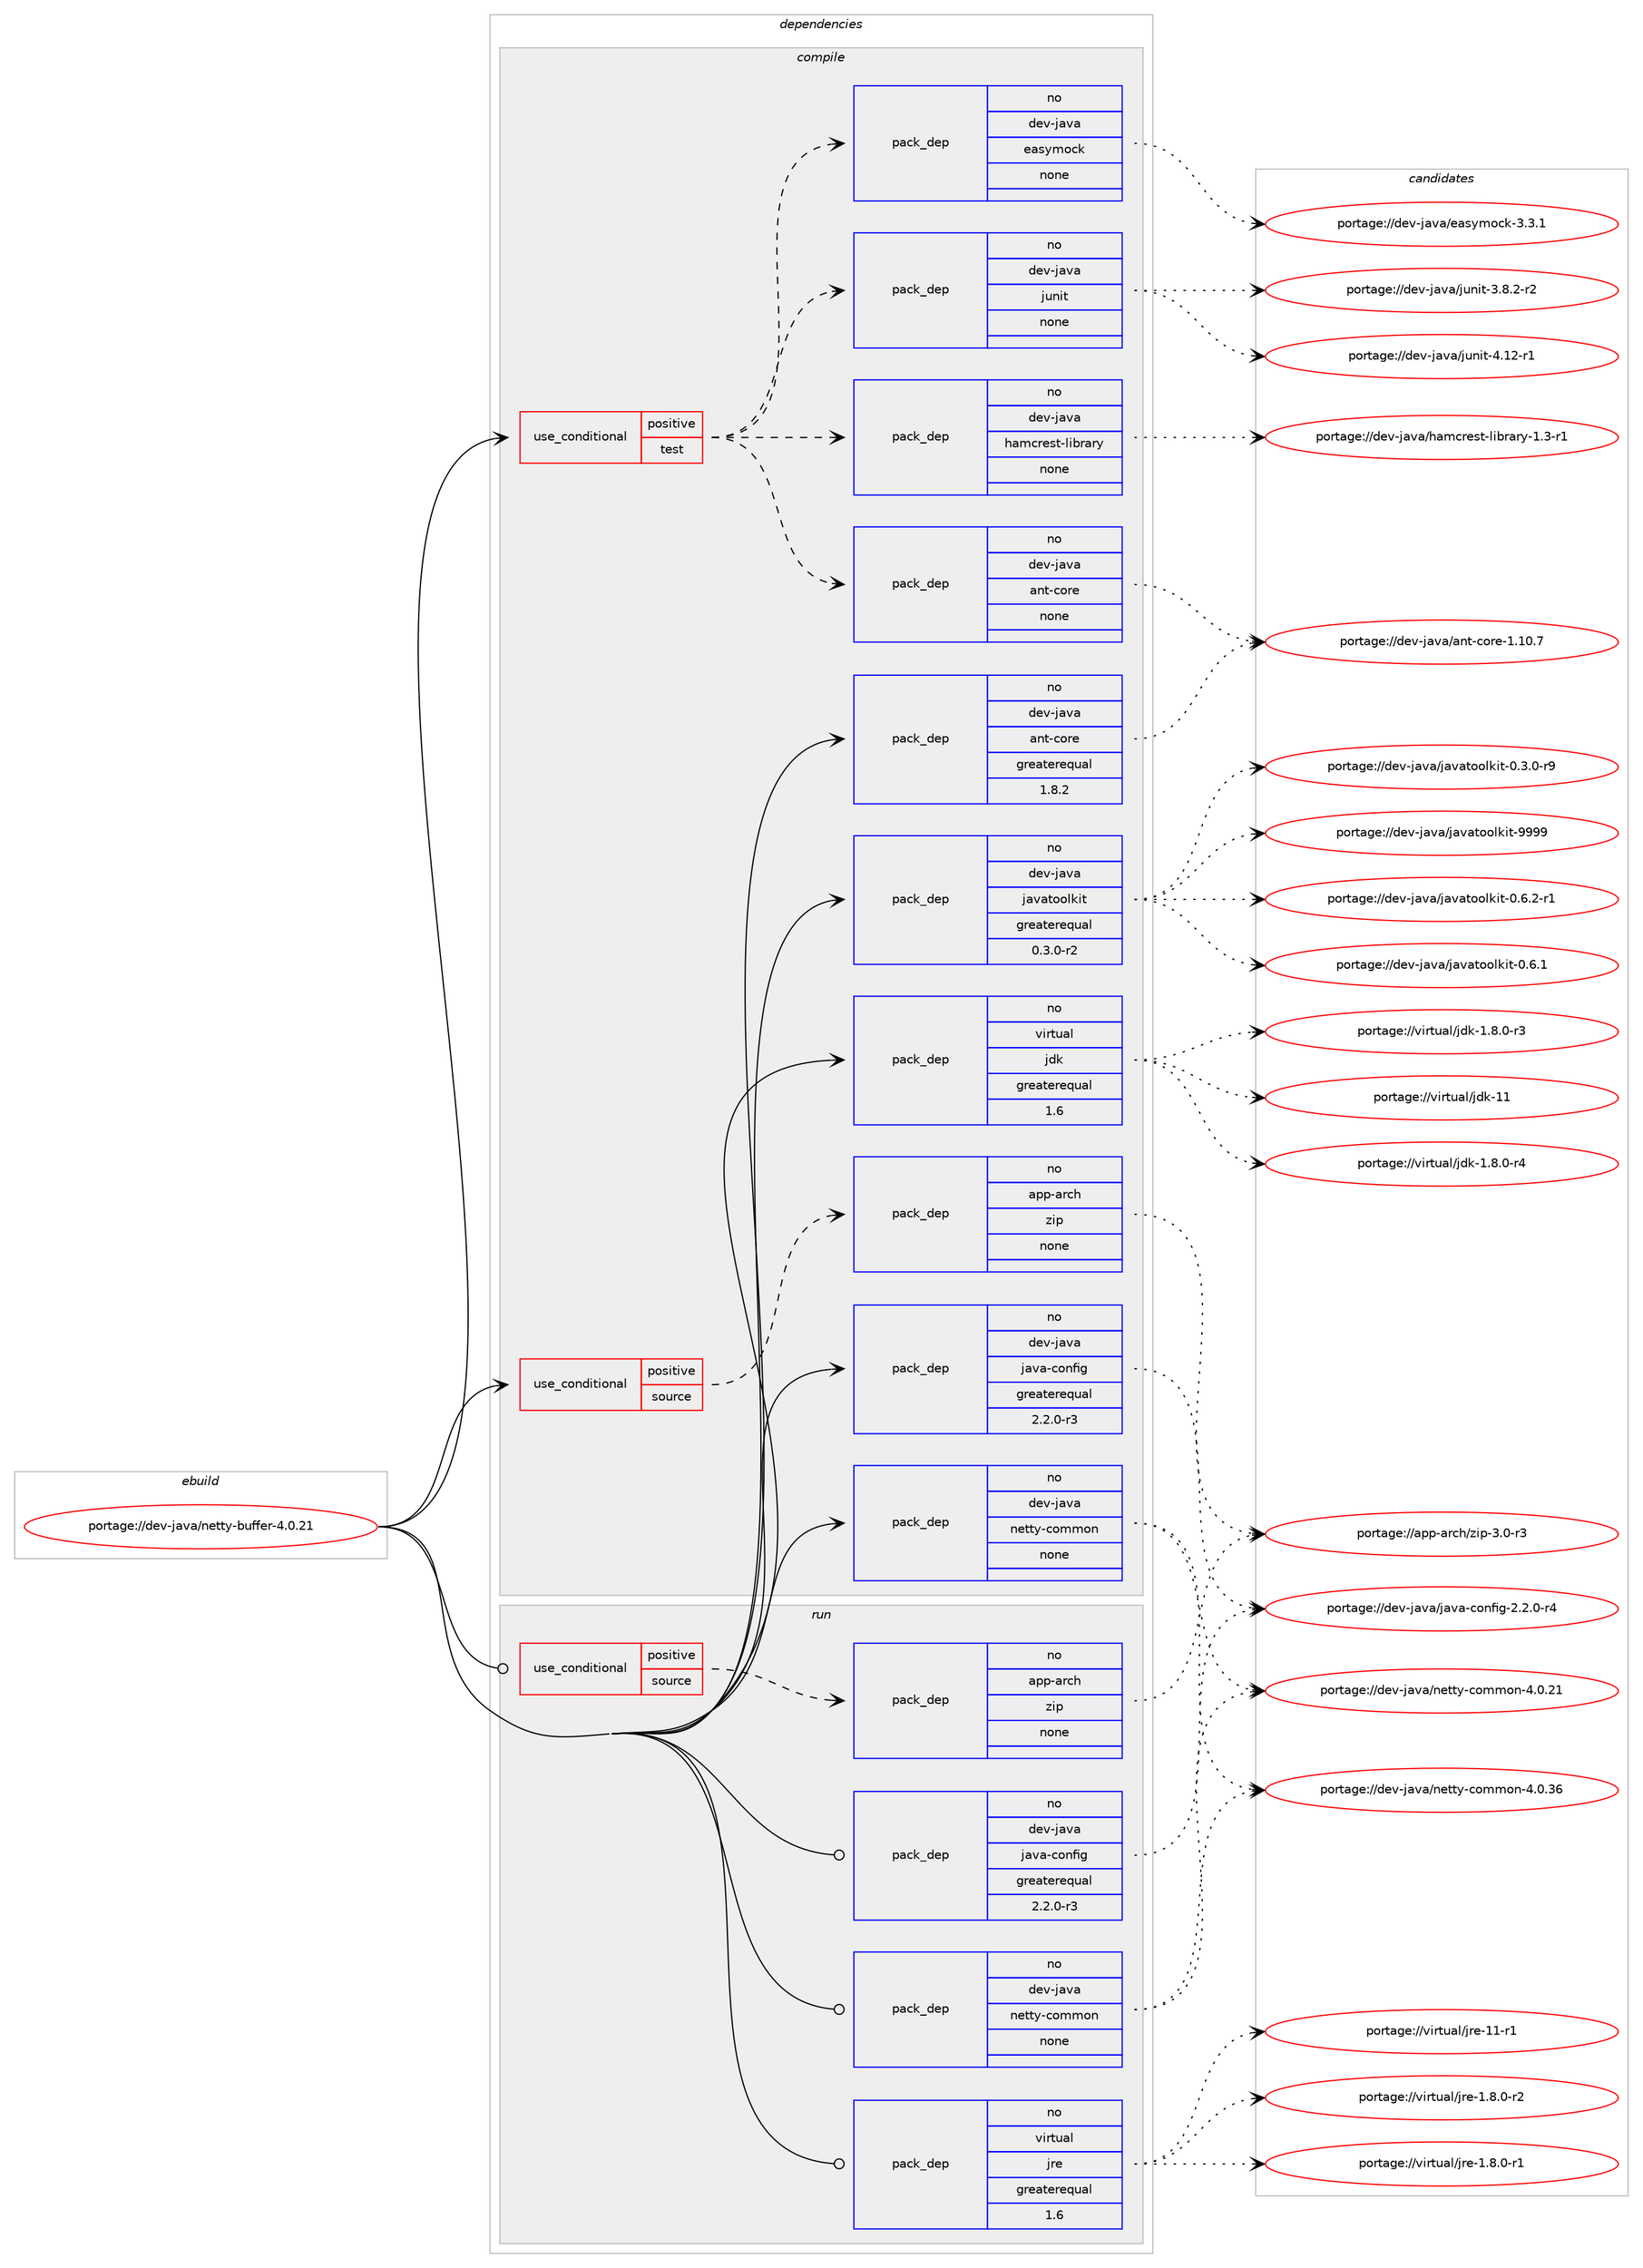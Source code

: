 digraph prolog {

# *************
# Graph options
# *************

newrank=true;
concentrate=true;
compound=true;
graph [rankdir=LR,fontname=Helvetica,fontsize=10,ranksep=1.5];#, ranksep=2.5, nodesep=0.2];
edge  [arrowhead=vee];
node  [fontname=Helvetica,fontsize=10];

# **********
# The ebuild
# **********

subgraph cluster_leftcol {
color=gray;
label=<<i>ebuild</i>>;
id [label="portage://dev-java/netty-buffer-4.0.21", color=red, width=4, href="../dev-java/netty-buffer-4.0.21.svg"];
}

# ****************
# The dependencies
# ****************

subgraph cluster_midcol {
color=gray;
label=<<i>dependencies</i>>;
subgraph cluster_compile {
fillcolor="#eeeeee";
style=filled;
label=<<i>compile</i>>;
subgraph cond129500 {
dependency527834 [label=<<TABLE BORDER="0" CELLBORDER="1" CELLSPACING="0" CELLPADDING="4"><TR><TD ROWSPAN="3" CELLPADDING="10">use_conditional</TD></TR><TR><TD>positive</TD></TR><TR><TD>source</TD></TR></TABLE>>, shape=none, color=red];
subgraph pack392724 {
dependency527835 [label=<<TABLE BORDER="0" CELLBORDER="1" CELLSPACING="0" CELLPADDING="4" WIDTH="220"><TR><TD ROWSPAN="6" CELLPADDING="30">pack_dep</TD></TR><TR><TD WIDTH="110">no</TD></TR><TR><TD>app-arch</TD></TR><TR><TD>zip</TD></TR><TR><TD>none</TD></TR><TR><TD></TD></TR></TABLE>>, shape=none, color=blue];
}
dependency527834:e -> dependency527835:w [weight=20,style="dashed",arrowhead="vee"];
}
id:e -> dependency527834:w [weight=20,style="solid",arrowhead="vee"];
subgraph cond129501 {
dependency527836 [label=<<TABLE BORDER="0" CELLBORDER="1" CELLSPACING="0" CELLPADDING="4"><TR><TD ROWSPAN="3" CELLPADDING="10">use_conditional</TD></TR><TR><TD>positive</TD></TR><TR><TD>test</TD></TR></TABLE>>, shape=none, color=red];
subgraph pack392725 {
dependency527837 [label=<<TABLE BORDER="0" CELLBORDER="1" CELLSPACING="0" CELLPADDING="4" WIDTH="220"><TR><TD ROWSPAN="6" CELLPADDING="30">pack_dep</TD></TR><TR><TD WIDTH="110">no</TD></TR><TR><TD>dev-java</TD></TR><TR><TD>ant-core</TD></TR><TR><TD>none</TD></TR><TR><TD></TD></TR></TABLE>>, shape=none, color=blue];
}
dependency527836:e -> dependency527837:w [weight=20,style="dashed",arrowhead="vee"];
subgraph pack392726 {
dependency527838 [label=<<TABLE BORDER="0" CELLBORDER="1" CELLSPACING="0" CELLPADDING="4" WIDTH="220"><TR><TD ROWSPAN="6" CELLPADDING="30">pack_dep</TD></TR><TR><TD WIDTH="110">no</TD></TR><TR><TD>dev-java</TD></TR><TR><TD>easymock</TD></TR><TR><TD>none</TD></TR><TR><TD></TD></TR></TABLE>>, shape=none, color=blue];
}
dependency527836:e -> dependency527838:w [weight=20,style="dashed",arrowhead="vee"];
subgraph pack392727 {
dependency527839 [label=<<TABLE BORDER="0" CELLBORDER="1" CELLSPACING="0" CELLPADDING="4" WIDTH="220"><TR><TD ROWSPAN="6" CELLPADDING="30">pack_dep</TD></TR><TR><TD WIDTH="110">no</TD></TR><TR><TD>dev-java</TD></TR><TR><TD>hamcrest-library</TD></TR><TR><TD>none</TD></TR><TR><TD></TD></TR></TABLE>>, shape=none, color=blue];
}
dependency527836:e -> dependency527839:w [weight=20,style="dashed",arrowhead="vee"];
subgraph pack392728 {
dependency527840 [label=<<TABLE BORDER="0" CELLBORDER="1" CELLSPACING="0" CELLPADDING="4" WIDTH="220"><TR><TD ROWSPAN="6" CELLPADDING="30">pack_dep</TD></TR><TR><TD WIDTH="110">no</TD></TR><TR><TD>dev-java</TD></TR><TR><TD>junit</TD></TR><TR><TD>none</TD></TR><TR><TD></TD></TR></TABLE>>, shape=none, color=blue];
}
dependency527836:e -> dependency527840:w [weight=20,style="dashed",arrowhead="vee"];
}
id:e -> dependency527836:w [weight=20,style="solid",arrowhead="vee"];
subgraph pack392729 {
dependency527841 [label=<<TABLE BORDER="0" CELLBORDER="1" CELLSPACING="0" CELLPADDING="4" WIDTH="220"><TR><TD ROWSPAN="6" CELLPADDING="30">pack_dep</TD></TR><TR><TD WIDTH="110">no</TD></TR><TR><TD>dev-java</TD></TR><TR><TD>ant-core</TD></TR><TR><TD>greaterequal</TD></TR><TR><TD>1.8.2</TD></TR></TABLE>>, shape=none, color=blue];
}
id:e -> dependency527841:w [weight=20,style="solid",arrowhead="vee"];
subgraph pack392730 {
dependency527842 [label=<<TABLE BORDER="0" CELLBORDER="1" CELLSPACING="0" CELLPADDING="4" WIDTH="220"><TR><TD ROWSPAN="6" CELLPADDING="30">pack_dep</TD></TR><TR><TD WIDTH="110">no</TD></TR><TR><TD>dev-java</TD></TR><TR><TD>java-config</TD></TR><TR><TD>greaterequal</TD></TR><TR><TD>2.2.0-r3</TD></TR></TABLE>>, shape=none, color=blue];
}
id:e -> dependency527842:w [weight=20,style="solid",arrowhead="vee"];
subgraph pack392731 {
dependency527843 [label=<<TABLE BORDER="0" CELLBORDER="1" CELLSPACING="0" CELLPADDING="4" WIDTH="220"><TR><TD ROWSPAN="6" CELLPADDING="30">pack_dep</TD></TR><TR><TD WIDTH="110">no</TD></TR><TR><TD>dev-java</TD></TR><TR><TD>javatoolkit</TD></TR><TR><TD>greaterequal</TD></TR><TR><TD>0.3.0-r2</TD></TR></TABLE>>, shape=none, color=blue];
}
id:e -> dependency527843:w [weight=20,style="solid",arrowhead="vee"];
subgraph pack392732 {
dependency527844 [label=<<TABLE BORDER="0" CELLBORDER="1" CELLSPACING="0" CELLPADDING="4" WIDTH="220"><TR><TD ROWSPAN="6" CELLPADDING="30">pack_dep</TD></TR><TR><TD WIDTH="110">no</TD></TR><TR><TD>dev-java</TD></TR><TR><TD>netty-common</TD></TR><TR><TD>none</TD></TR><TR><TD></TD></TR></TABLE>>, shape=none, color=blue];
}
id:e -> dependency527844:w [weight=20,style="solid",arrowhead="vee"];
subgraph pack392733 {
dependency527845 [label=<<TABLE BORDER="0" CELLBORDER="1" CELLSPACING="0" CELLPADDING="4" WIDTH="220"><TR><TD ROWSPAN="6" CELLPADDING="30">pack_dep</TD></TR><TR><TD WIDTH="110">no</TD></TR><TR><TD>virtual</TD></TR><TR><TD>jdk</TD></TR><TR><TD>greaterequal</TD></TR><TR><TD>1.6</TD></TR></TABLE>>, shape=none, color=blue];
}
id:e -> dependency527845:w [weight=20,style="solid",arrowhead="vee"];
}
subgraph cluster_compileandrun {
fillcolor="#eeeeee";
style=filled;
label=<<i>compile and run</i>>;
}
subgraph cluster_run {
fillcolor="#eeeeee";
style=filled;
label=<<i>run</i>>;
subgraph cond129502 {
dependency527846 [label=<<TABLE BORDER="0" CELLBORDER="1" CELLSPACING="0" CELLPADDING="4"><TR><TD ROWSPAN="3" CELLPADDING="10">use_conditional</TD></TR><TR><TD>positive</TD></TR><TR><TD>source</TD></TR></TABLE>>, shape=none, color=red];
subgraph pack392734 {
dependency527847 [label=<<TABLE BORDER="0" CELLBORDER="1" CELLSPACING="0" CELLPADDING="4" WIDTH="220"><TR><TD ROWSPAN="6" CELLPADDING="30">pack_dep</TD></TR><TR><TD WIDTH="110">no</TD></TR><TR><TD>app-arch</TD></TR><TR><TD>zip</TD></TR><TR><TD>none</TD></TR><TR><TD></TD></TR></TABLE>>, shape=none, color=blue];
}
dependency527846:e -> dependency527847:w [weight=20,style="dashed",arrowhead="vee"];
}
id:e -> dependency527846:w [weight=20,style="solid",arrowhead="odot"];
subgraph pack392735 {
dependency527848 [label=<<TABLE BORDER="0" CELLBORDER="1" CELLSPACING="0" CELLPADDING="4" WIDTH="220"><TR><TD ROWSPAN="6" CELLPADDING="30">pack_dep</TD></TR><TR><TD WIDTH="110">no</TD></TR><TR><TD>dev-java</TD></TR><TR><TD>java-config</TD></TR><TR><TD>greaterequal</TD></TR><TR><TD>2.2.0-r3</TD></TR></TABLE>>, shape=none, color=blue];
}
id:e -> dependency527848:w [weight=20,style="solid",arrowhead="odot"];
subgraph pack392736 {
dependency527849 [label=<<TABLE BORDER="0" CELLBORDER="1" CELLSPACING="0" CELLPADDING="4" WIDTH="220"><TR><TD ROWSPAN="6" CELLPADDING="30">pack_dep</TD></TR><TR><TD WIDTH="110">no</TD></TR><TR><TD>dev-java</TD></TR><TR><TD>netty-common</TD></TR><TR><TD>none</TD></TR><TR><TD></TD></TR></TABLE>>, shape=none, color=blue];
}
id:e -> dependency527849:w [weight=20,style="solid",arrowhead="odot"];
subgraph pack392737 {
dependency527850 [label=<<TABLE BORDER="0" CELLBORDER="1" CELLSPACING="0" CELLPADDING="4" WIDTH="220"><TR><TD ROWSPAN="6" CELLPADDING="30">pack_dep</TD></TR><TR><TD WIDTH="110">no</TD></TR><TR><TD>virtual</TD></TR><TR><TD>jre</TD></TR><TR><TD>greaterequal</TD></TR><TR><TD>1.6</TD></TR></TABLE>>, shape=none, color=blue];
}
id:e -> dependency527850:w [weight=20,style="solid",arrowhead="odot"];
}
}

# **************
# The candidates
# **************

subgraph cluster_choices {
rank=same;
color=gray;
label=<<i>candidates</i>>;

subgraph choice392724 {
color=black;
nodesep=1;
choice9711211245971149910447122105112455146484511451 [label="portage://app-arch/zip-3.0-r3", color=red, width=4,href="../app-arch/zip-3.0-r3.svg"];
dependency527835:e -> choice9711211245971149910447122105112455146484511451:w [style=dotted,weight="100"];
}
subgraph choice392725 {
color=black;
nodesep=1;
choice1001011184510697118974797110116459911111410145494649484655 [label="portage://dev-java/ant-core-1.10.7", color=red, width=4,href="../dev-java/ant-core-1.10.7.svg"];
dependency527837:e -> choice1001011184510697118974797110116459911111410145494649484655:w [style=dotted,weight="100"];
}
subgraph choice392726 {
color=black;
nodesep=1;
choice100101118451069711897471019711512110911199107455146514649 [label="portage://dev-java/easymock-3.3.1", color=red, width=4,href="../dev-java/easymock-3.3.1.svg"];
dependency527838:e -> choice100101118451069711897471019711512110911199107455146514649:w [style=dotted,weight="100"];
}
subgraph choice392727 {
color=black;
nodesep=1;
choice100101118451069711897471049710999114101115116451081059811497114121454946514511449 [label="portage://dev-java/hamcrest-library-1.3-r1", color=red, width=4,href="../dev-java/hamcrest-library-1.3-r1.svg"];
dependency527839:e -> choice100101118451069711897471049710999114101115116451081059811497114121454946514511449:w [style=dotted,weight="100"];
}
subgraph choice392728 {
color=black;
nodesep=1;
choice1001011184510697118974710611711010511645524649504511449 [label="portage://dev-java/junit-4.12-r1", color=red, width=4,href="../dev-java/junit-4.12-r1.svg"];
choice100101118451069711897471061171101051164551465646504511450 [label="portage://dev-java/junit-3.8.2-r2", color=red, width=4,href="../dev-java/junit-3.8.2-r2.svg"];
dependency527840:e -> choice1001011184510697118974710611711010511645524649504511449:w [style=dotted,weight="100"];
dependency527840:e -> choice100101118451069711897471061171101051164551465646504511450:w [style=dotted,weight="100"];
}
subgraph choice392729 {
color=black;
nodesep=1;
choice1001011184510697118974797110116459911111410145494649484655 [label="portage://dev-java/ant-core-1.10.7", color=red, width=4,href="../dev-java/ant-core-1.10.7.svg"];
dependency527841:e -> choice1001011184510697118974797110116459911111410145494649484655:w [style=dotted,weight="100"];
}
subgraph choice392730 {
color=black;
nodesep=1;
choice10010111845106971189747106971189745991111101021051034550465046484511452 [label="portage://dev-java/java-config-2.2.0-r4", color=red, width=4,href="../dev-java/java-config-2.2.0-r4.svg"];
dependency527842:e -> choice10010111845106971189747106971189745991111101021051034550465046484511452:w [style=dotted,weight="100"];
}
subgraph choice392731 {
color=black;
nodesep=1;
choice1001011184510697118974710697118971161111111081071051164557575757 [label="portage://dev-java/javatoolkit-9999", color=red, width=4,href="../dev-java/javatoolkit-9999.svg"];
choice1001011184510697118974710697118971161111111081071051164548465446504511449 [label="portage://dev-java/javatoolkit-0.6.2-r1", color=red, width=4,href="../dev-java/javatoolkit-0.6.2-r1.svg"];
choice100101118451069711897471069711897116111111108107105116454846544649 [label="portage://dev-java/javatoolkit-0.6.1", color=red, width=4,href="../dev-java/javatoolkit-0.6.1.svg"];
choice1001011184510697118974710697118971161111111081071051164548465146484511457 [label="portage://dev-java/javatoolkit-0.3.0-r9", color=red, width=4,href="../dev-java/javatoolkit-0.3.0-r9.svg"];
dependency527843:e -> choice1001011184510697118974710697118971161111111081071051164557575757:w [style=dotted,weight="100"];
dependency527843:e -> choice1001011184510697118974710697118971161111111081071051164548465446504511449:w [style=dotted,weight="100"];
dependency527843:e -> choice100101118451069711897471069711897116111111108107105116454846544649:w [style=dotted,weight="100"];
dependency527843:e -> choice1001011184510697118974710697118971161111111081071051164548465146484511457:w [style=dotted,weight="100"];
}
subgraph choice392732 {
color=black;
nodesep=1;
choice10010111845106971189747110101116116121459911110910911111045524648465154 [label="portage://dev-java/netty-common-4.0.36", color=red, width=4,href="../dev-java/netty-common-4.0.36.svg"];
choice10010111845106971189747110101116116121459911110910911111045524648465049 [label="portage://dev-java/netty-common-4.0.21", color=red, width=4,href="../dev-java/netty-common-4.0.21.svg"];
dependency527844:e -> choice10010111845106971189747110101116116121459911110910911111045524648465154:w [style=dotted,weight="100"];
dependency527844:e -> choice10010111845106971189747110101116116121459911110910911111045524648465049:w [style=dotted,weight="100"];
}
subgraph choice392733 {
color=black;
nodesep=1;
choice1181051141161179710847106100107454949 [label="portage://virtual/jdk-11", color=red, width=4,href="../virtual/jdk-11.svg"];
choice11810511411611797108471061001074549465646484511452 [label="portage://virtual/jdk-1.8.0-r4", color=red, width=4,href="../virtual/jdk-1.8.0-r4.svg"];
choice11810511411611797108471061001074549465646484511451 [label="portage://virtual/jdk-1.8.0-r3", color=red, width=4,href="../virtual/jdk-1.8.0-r3.svg"];
dependency527845:e -> choice1181051141161179710847106100107454949:w [style=dotted,weight="100"];
dependency527845:e -> choice11810511411611797108471061001074549465646484511452:w [style=dotted,weight="100"];
dependency527845:e -> choice11810511411611797108471061001074549465646484511451:w [style=dotted,weight="100"];
}
subgraph choice392734 {
color=black;
nodesep=1;
choice9711211245971149910447122105112455146484511451 [label="portage://app-arch/zip-3.0-r3", color=red, width=4,href="../app-arch/zip-3.0-r3.svg"];
dependency527847:e -> choice9711211245971149910447122105112455146484511451:w [style=dotted,weight="100"];
}
subgraph choice392735 {
color=black;
nodesep=1;
choice10010111845106971189747106971189745991111101021051034550465046484511452 [label="portage://dev-java/java-config-2.2.0-r4", color=red, width=4,href="../dev-java/java-config-2.2.0-r4.svg"];
dependency527848:e -> choice10010111845106971189747106971189745991111101021051034550465046484511452:w [style=dotted,weight="100"];
}
subgraph choice392736 {
color=black;
nodesep=1;
choice10010111845106971189747110101116116121459911110910911111045524648465154 [label="portage://dev-java/netty-common-4.0.36", color=red, width=4,href="../dev-java/netty-common-4.0.36.svg"];
choice10010111845106971189747110101116116121459911110910911111045524648465049 [label="portage://dev-java/netty-common-4.0.21", color=red, width=4,href="../dev-java/netty-common-4.0.21.svg"];
dependency527849:e -> choice10010111845106971189747110101116116121459911110910911111045524648465154:w [style=dotted,weight="100"];
dependency527849:e -> choice10010111845106971189747110101116116121459911110910911111045524648465049:w [style=dotted,weight="100"];
}
subgraph choice392737 {
color=black;
nodesep=1;
choice11810511411611797108471061141014549494511449 [label="portage://virtual/jre-11-r1", color=red, width=4,href="../virtual/jre-11-r1.svg"];
choice11810511411611797108471061141014549465646484511450 [label="portage://virtual/jre-1.8.0-r2", color=red, width=4,href="../virtual/jre-1.8.0-r2.svg"];
choice11810511411611797108471061141014549465646484511449 [label="portage://virtual/jre-1.8.0-r1", color=red, width=4,href="../virtual/jre-1.8.0-r1.svg"];
dependency527850:e -> choice11810511411611797108471061141014549494511449:w [style=dotted,weight="100"];
dependency527850:e -> choice11810511411611797108471061141014549465646484511450:w [style=dotted,weight="100"];
dependency527850:e -> choice11810511411611797108471061141014549465646484511449:w [style=dotted,weight="100"];
}
}

}
